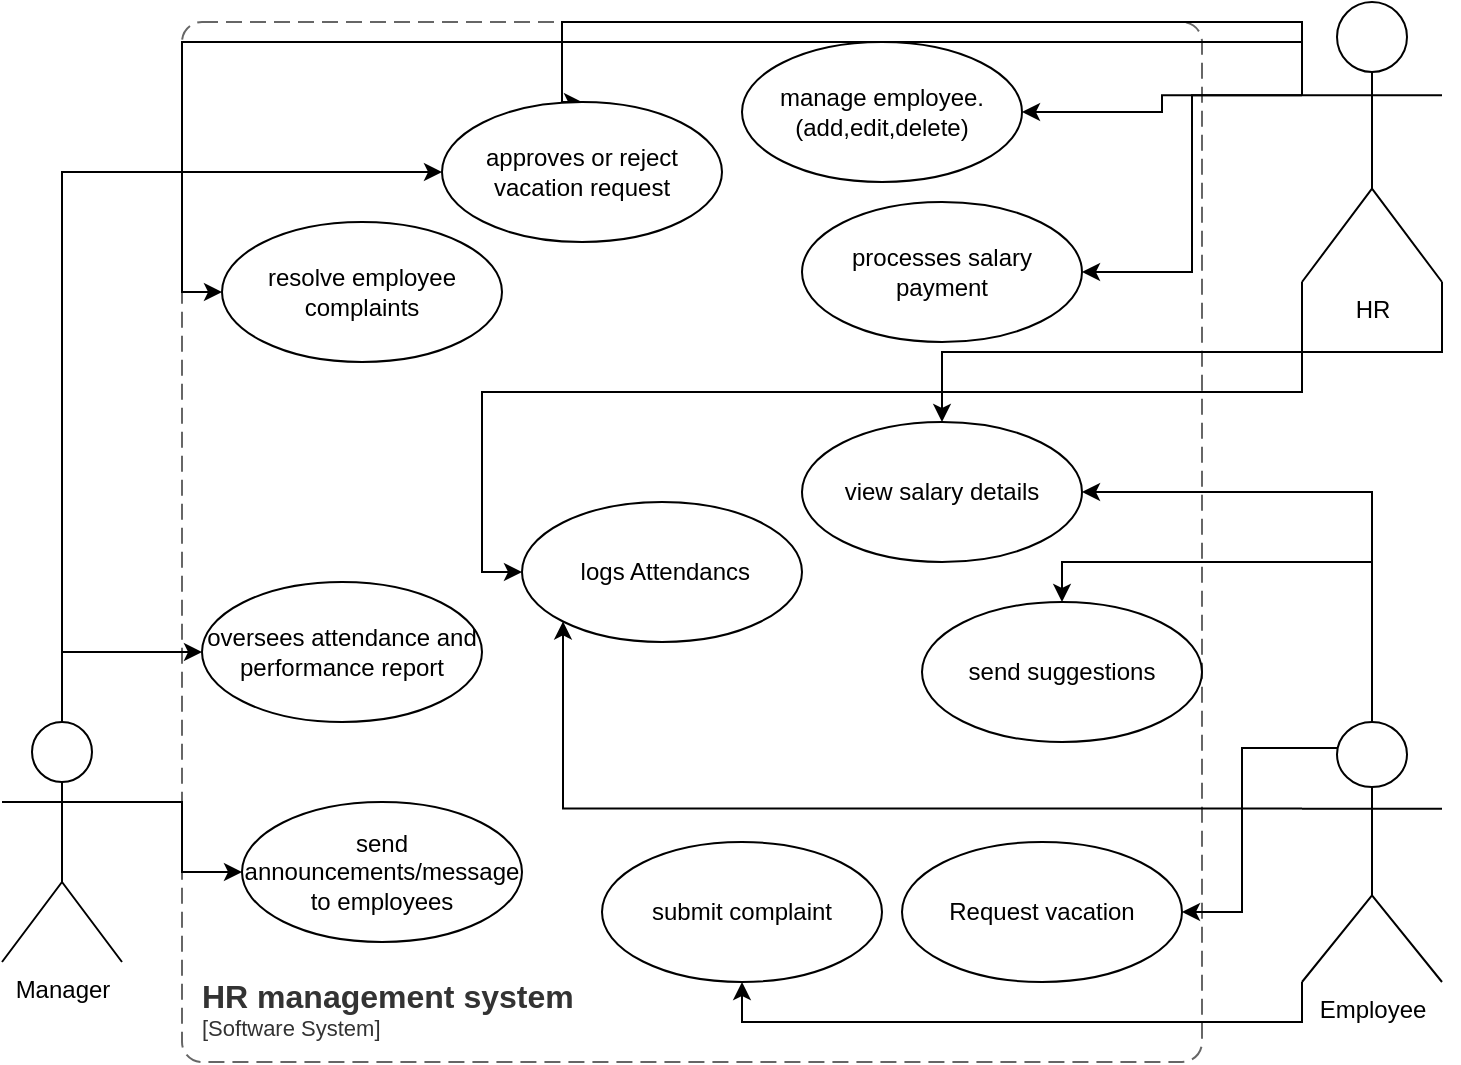 <mxfile version="24.5.1" type="device">
  <diagram name="Page-1" id="GN0LHeGxFTrduZDwqnUo">
    <mxGraphModel dx="1400" dy="1765" grid="1" gridSize="10" guides="1" tooltips="1" connect="1" arrows="1" fold="1" page="1" pageScale="1" pageWidth="850" pageHeight="1100" math="0" shadow="0">
      <root>
        <mxCell id="0" />
        <mxCell id="1" parent="0" />
        <object placeholders="1" c4Name="HR management system" c4Type="SystemScopeBoundary" c4Application="Software System" label="&lt;font style=&quot;font-size: 16px&quot;&gt;&lt;b&gt;&lt;div style=&quot;text-align: left&quot;&gt;%c4Name%&lt;/div&gt;&lt;/b&gt;&lt;/font&gt;&lt;div style=&quot;text-align: left&quot;&gt;[%c4Application%]&lt;/div&gt;" id="zxHCkzfRApsNKAAt-juH-1">
          <mxCell style="rounded=1;fontSize=11;whiteSpace=wrap;html=1;dashed=1;arcSize=20;fillColor=none;strokeColor=#666666;fontColor=#333333;labelBackgroundColor=none;align=left;verticalAlign=bottom;labelBorderColor=none;spacingTop=0;spacing=10;dashPattern=8 4;metaEdit=1;rotatable=0;perimeter=rectanglePerimeter;noLabel=0;labelPadding=0;allowArrows=0;connectable=0;expand=0;recursiveResize=0;editable=1;pointerEvents=0;absoluteArcSize=1;points=[[0.25,0,0],[0.5,0,0],[0.75,0,0],[1,0.25,0],[1,0.5,0],[1,0.75,0],[0.75,1,0],[0.5,1,0],[0.25,1,0],[0,0.75,0],[0,0.5,0],[0,0.25,0]];" parent="1" vertex="1">
            <mxGeometry x="130" width="510" height="520" as="geometry" />
          </mxCell>
        </object>
        <mxCell id="zxHCkzfRApsNKAAt-juH-2" value="&amp;nbsp;logs Attendancs" style="ellipse;whiteSpace=wrap;html=1;" parent="1" vertex="1">
          <mxGeometry x="300" y="240" width="140" height="70" as="geometry" />
        </mxCell>
        <mxCell id="gGgRESYQvOKFBocbA8zS-13" style="edgeStyle=orthogonalEdgeStyle;rounded=0;orthogonalLoop=1;jettySize=auto;html=1;exitX=0.5;exitY=0;exitDx=0;exitDy=0;exitPerimeter=0;entryX=0;entryY=0.5;entryDx=0;entryDy=0;" edge="1" parent="1" source="zxHCkzfRApsNKAAt-juH-3" target="zxHCkzfRApsNKAAt-juH-27">
          <mxGeometry relative="1" as="geometry" />
        </mxCell>
        <mxCell id="gGgRESYQvOKFBocbA8zS-14" style="edgeStyle=orthogonalEdgeStyle;rounded=0;orthogonalLoop=1;jettySize=auto;html=1;exitX=1;exitY=0.333;exitDx=0;exitDy=0;exitPerimeter=0;entryX=0;entryY=0.5;entryDx=0;entryDy=0;" edge="1" parent="1" source="zxHCkzfRApsNKAAt-juH-3" target="zxHCkzfRApsNKAAt-juH-23">
          <mxGeometry relative="1" as="geometry" />
        </mxCell>
        <mxCell id="gGgRESYQvOKFBocbA8zS-15" style="edgeStyle=orthogonalEdgeStyle;rounded=0;orthogonalLoop=1;jettySize=auto;html=1;exitX=0.5;exitY=0;exitDx=0;exitDy=0;exitPerimeter=0;entryX=0;entryY=0.5;entryDx=0;entryDy=0;" edge="1" parent="1" source="zxHCkzfRApsNKAAt-juH-3" target="zxHCkzfRApsNKAAt-juH-19">
          <mxGeometry relative="1" as="geometry" />
        </mxCell>
        <mxCell id="zxHCkzfRApsNKAAt-juH-3" value="Manager" style="shape=umlActor;html=1;verticalLabelPosition=bottom;verticalAlign=top;align=center;" parent="1" vertex="1">
          <mxGeometry x="40" y="350" width="60" height="120" as="geometry" />
        </mxCell>
        <mxCell id="gGgRESYQvOKFBocbA8zS-2" style="edgeStyle=orthogonalEdgeStyle;rounded=0;orthogonalLoop=1;jettySize=auto;html=1;exitX=0;exitY=1;exitDx=0;exitDy=0;exitPerimeter=0;entryX=0.5;entryY=1;entryDx=0;entryDy=0;" edge="1" parent="1" source="zxHCkzfRApsNKAAt-juH-4" target="zxHCkzfRApsNKAAt-juH-11">
          <mxGeometry relative="1" as="geometry" />
        </mxCell>
        <mxCell id="gGgRESYQvOKFBocbA8zS-3" style="edgeStyle=orthogonalEdgeStyle;rounded=0;orthogonalLoop=1;jettySize=auto;html=1;exitX=0.5;exitY=0;exitDx=0;exitDy=0;exitPerimeter=0;entryX=0.5;entryY=0;entryDx=0;entryDy=0;" edge="1" parent="1" source="zxHCkzfRApsNKAAt-juH-4" target="zxHCkzfRApsNKAAt-juH-13">
          <mxGeometry relative="1" as="geometry" />
        </mxCell>
        <mxCell id="gGgRESYQvOKFBocbA8zS-4" style="edgeStyle=orthogonalEdgeStyle;rounded=0;orthogonalLoop=1;jettySize=auto;html=1;exitX=0.25;exitY=0.1;exitDx=0;exitDy=0;exitPerimeter=0;entryX=1;entryY=0.5;entryDx=0;entryDy=0;" edge="1" parent="1" source="zxHCkzfRApsNKAAt-juH-4" target="zxHCkzfRApsNKAAt-juH-7">
          <mxGeometry relative="1" as="geometry" />
        </mxCell>
        <mxCell id="gGgRESYQvOKFBocbA8zS-9" style="edgeStyle=orthogonalEdgeStyle;rounded=0;orthogonalLoop=1;jettySize=auto;html=1;exitX=0.5;exitY=0;exitDx=0;exitDy=0;exitPerimeter=0;entryX=1;entryY=0.5;entryDx=0;entryDy=0;" edge="1" parent="1" source="zxHCkzfRApsNKAAt-juH-4" target="zxHCkzfRApsNKAAt-juH-9">
          <mxGeometry relative="1" as="geometry" />
        </mxCell>
        <mxCell id="zxHCkzfRApsNKAAt-juH-4" value="Employee" style="shape=umlActor;html=1;verticalLabelPosition=bottom;verticalAlign=top;align=center;" parent="1" vertex="1">
          <mxGeometry x="690" y="350" width="70" height="130" as="geometry" />
        </mxCell>
        <mxCell id="gGgRESYQvOKFBocbA8zS-6" style="edgeStyle=orthogonalEdgeStyle;rounded=0;orthogonalLoop=1;jettySize=auto;html=1;exitX=1;exitY=1;exitDx=0;exitDy=0;exitPerimeter=0;entryX=0.5;entryY=0;entryDx=0;entryDy=0;" edge="1" parent="1" source="zxHCkzfRApsNKAAt-juH-5" target="zxHCkzfRApsNKAAt-juH-9">
          <mxGeometry relative="1" as="geometry" />
        </mxCell>
        <mxCell id="gGgRESYQvOKFBocbA8zS-7" style="edgeStyle=orthogonalEdgeStyle;rounded=0;orthogonalLoop=1;jettySize=auto;html=1;exitX=0;exitY=1;exitDx=0;exitDy=0;exitPerimeter=0;entryX=0;entryY=0.5;entryDx=0;entryDy=0;" edge="1" parent="1" source="zxHCkzfRApsNKAAt-juH-5" target="zxHCkzfRApsNKAAt-juH-2">
          <mxGeometry relative="1" as="geometry" />
        </mxCell>
        <mxCell id="gGgRESYQvOKFBocbA8zS-8" style="edgeStyle=orthogonalEdgeStyle;rounded=0;orthogonalLoop=1;jettySize=auto;html=1;exitX=0;exitY=0.333;exitDx=0;exitDy=0;exitPerimeter=0;entryX=1;entryY=0.5;entryDx=0;entryDy=0;" edge="1" parent="1" source="zxHCkzfRApsNKAAt-juH-5" target="zxHCkzfRApsNKAAt-juH-17">
          <mxGeometry relative="1" as="geometry" />
        </mxCell>
        <mxCell id="gGgRESYQvOKFBocbA8zS-10" style="edgeStyle=orthogonalEdgeStyle;rounded=0;orthogonalLoop=1;jettySize=auto;html=1;exitX=0;exitY=0.333;exitDx=0;exitDy=0;exitPerimeter=0;entryX=0;entryY=0.5;entryDx=0;entryDy=0;" edge="1" parent="1" source="zxHCkzfRApsNKAAt-juH-5" target="zxHCkzfRApsNKAAt-juH-21">
          <mxGeometry relative="1" as="geometry">
            <Array as="points">
              <mxPoint x="690" y="10" />
              <mxPoint x="130" y="10" />
              <mxPoint x="130" y="135" />
            </Array>
          </mxGeometry>
        </mxCell>
        <mxCell id="gGgRESYQvOKFBocbA8zS-11" style="edgeStyle=orthogonalEdgeStyle;rounded=0;orthogonalLoop=1;jettySize=auto;html=1;exitX=0;exitY=0.333;exitDx=0;exitDy=0;exitPerimeter=0;entryX=0.5;entryY=0;entryDx=0;entryDy=0;" edge="1" parent="1" source="zxHCkzfRApsNKAAt-juH-5" target="zxHCkzfRApsNKAAt-juH-19">
          <mxGeometry relative="1" as="geometry">
            <Array as="points">
              <mxPoint x="690" />
              <mxPoint x="320" />
            </Array>
          </mxGeometry>
        </mxCell>
        <mxCell id="gGgRESYQvOKFBocbA8zS-12" style="edgeStyle=orthogonalEdgeStyle;rounded=0;orthogonalLoop=1;jettySize=auto;html=1;exitX=0;exitY=0.333;exitDx=0;exitDy=0;exitPerimeter=0;entryX=1;entryY=0.5;entryDx=0;entryDy=0;" edge="1" parent="1" source="zxHCkzfRApsNKAAt-juH-5" target="zxHCkzfRApsNKAAt-juH-15">
          <mxGeometry relative="1" as="geometry" />
        </mxCell>
        <mxCell id="zxHCkzfRApsNKAAt-juH-5" value="HR" style="shape=umlActor;html=1;verticalLabelPosition=bottom;verticalAlign=top;align=center;" parent="1" vertex="1">
          <mxGeometry x="690" y="-10" width="70" height="140" as="geometry" />
        </mxCell>
        <mxCell id="zxHCkzfRApsNKAAt-juH-7" value="Request vacation" style="ellipse;whiteSpace=wrap;html=1;" parent="1" vertex="1">
          <mxGeometry x="490" y="410" width="140" height="70" as="geometry" />
        </mxCell>
        <mxCell id="zxHCkzfRApsNKAAt-juH-9" value="view salary details" style="ellipse;whiteSpace=wrap;html=1;" parent="1" vertex="1">
          <mxGeometry x="440" y="200" width="140" height="70" as="geometry" />
        </mxCell>
        <mxCell id="zxHCkzfRApsNKAAt-juH-11" value="submit complaint" style="ellipse;whiteSpace=wrap;html=1;" parent="1" vertex="1">
          <mxGeometry x="340" y="410" width="140" height="70" as="geometry" />
        </mxCell>
        <mxCell id="zxHCkzfRApsNKAAt-juH-13" value="send suggestions" style="ellipse;whiteSpace=wrap;html=1;" parent="1" vertex="1">
          <mxGeometry x="500" y="290" width="140" height="70" as="geometry" />
        </mxCell>
        <mxCell id="zxHCkzfRApsNKAAt-juH-15" value="manage employee.&lt;div&gt;(add,edit,delete)&lt;/div&gt;" style="ellipse;whiteSpace=wrap;html=1;" parent="1" vertex="1">
          <mxGeometry x="410" y="10" width="140" height="70" as="geometry" />
        </mxCell>
        <mxCell id="zxHCkzfRApsNKAAt-juH-17" value="processes salary payment" style="ellipse;whiteSpace=wrap;html=1;" parent="1" vertex="1">
          <mxGeometry x="440" y="90" width="140" height="70" as="geometry" />
        </mxCell>
        <mxCell id="zxHCkzfRApsNKAAt-juH-19" value="approves or reject vacation request" style="ellipse;whiteSpace=wrap;html=1;" parent="1" vertex="1">
          <mxGeometry x="260" y="40" width="140" height="70" as="geometry" />
        </mxCell>
        <mxCell id="zxHCkzfRApsNKAAt-juH-21" value="resolve employee complaints" style="ellipse;whiteSpace=wrap;html=1;" parent="1" vertex="1">
          <mxGeometry x="150" y="100" width="140" height="70" as="geometry" />
        </mxCell>
        <mxCell id="zxHCkzfRApsNKAAt-juH-23" value="send announcements/message to employees" style="ellipse;whiteSpace=wrap;html=1;" parent="1" vertex="1">
          <mxGeometry x="160" y="390" width="140" height="70" as="geometry" />
        </mxCell>
        <mxCell id="zxHCkzfRApsNKAAt-juH-27" value="oversees attendance and performance report" style="ellipse;whiteSpace=wrap;html=1;" parent="1" vertex="1">
          <mxGeometry x="140" y="280" width="140" height="70" as="geometry" />
        </mxCell>
        <mxCell id="gGgRESYQvOKFBocbA8zS-1" style="edgeStyle=orthogonalEdgeStyle;rounded=0;orthogonalLoop=1;jettySize=auto;html=1;exitX=0;exitY=0.333;exitDx=0;exitDy=0;exitPerimeter=0;entryX=0;entryY=1;entryDx=0;entryDy=0;" edge="1" parent="1" source="zxHCkzfRApsNKAAt-juH-4" target="zxHCkzfRApsNKAAt-juH-2">
          <mxGeometry relative="1" as="geometry" />
        </mxCell>
      </root>
    </mxGraphModel>
  </diagram>
</mxfile>
